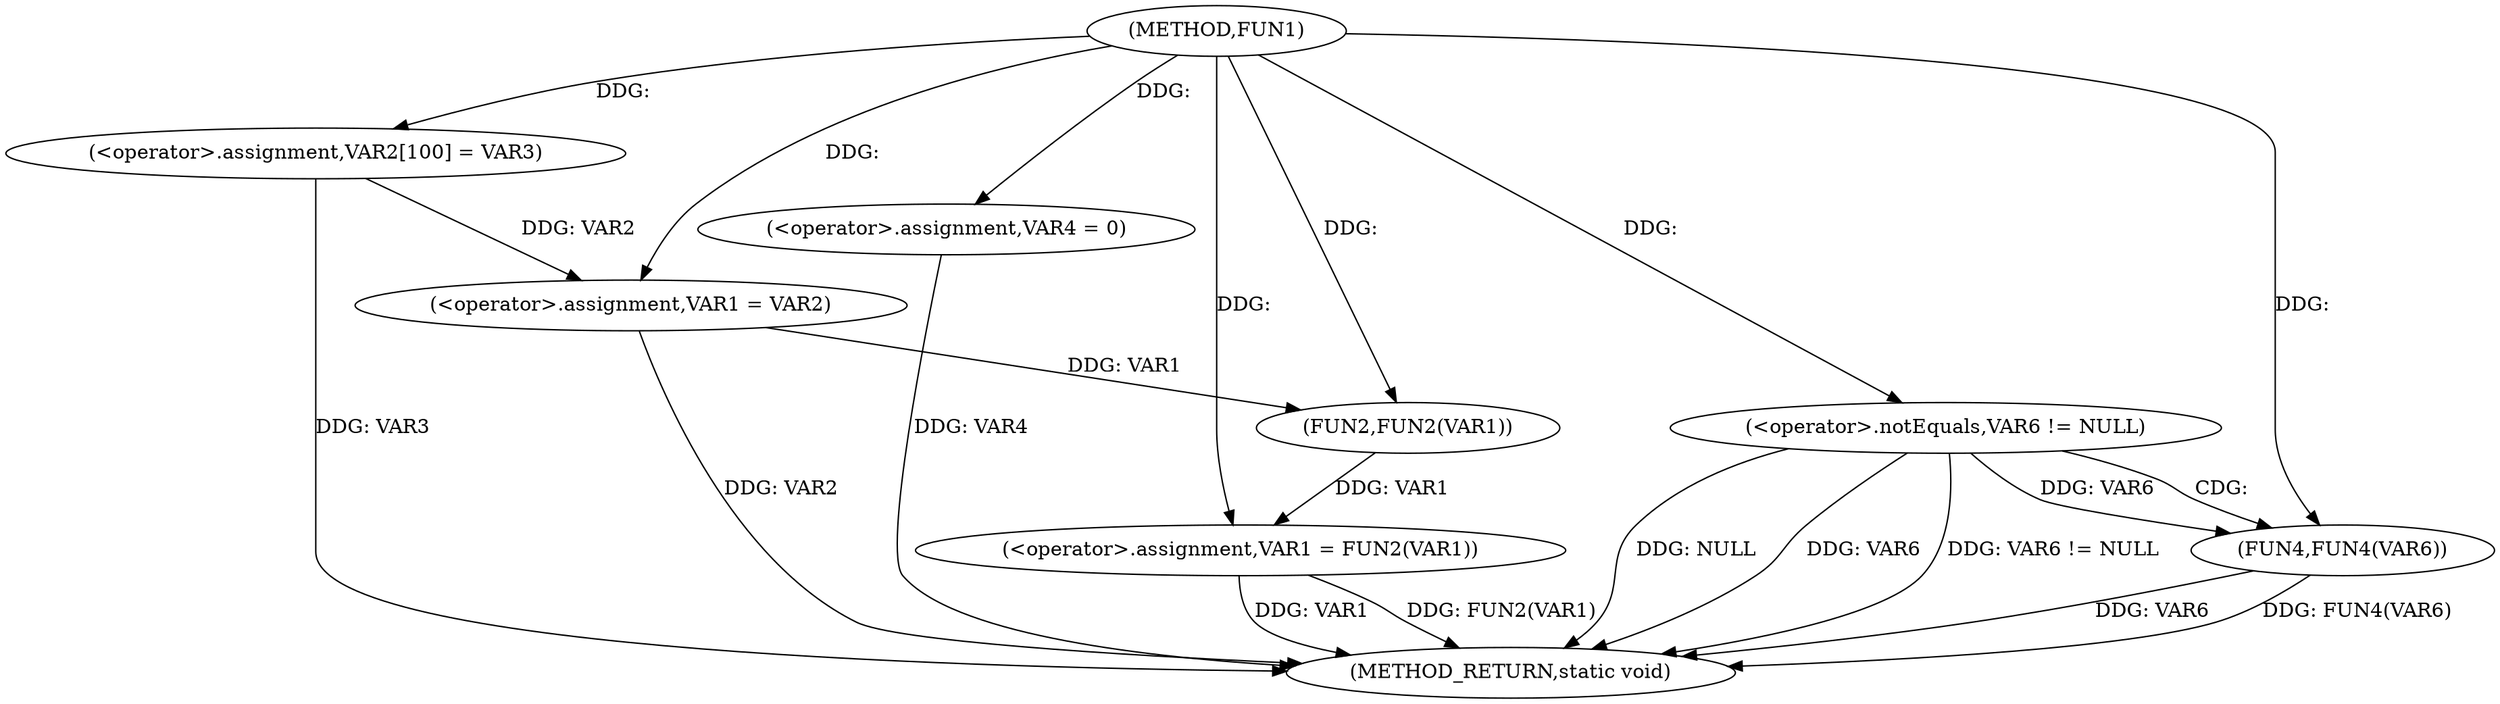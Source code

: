 digraph FUN1 {  
"1000100" [label = "(METHOD,FUN1)" ]
"1000126" [label = "(METHOD_RETURN,static void)" ]
"1000104" [label = "(<operator>.assignment,VAR2[100] = VAR3)" ]
"1000107" [label = "(<operator>.assignment,VAR1 = VAR2)" ]
"1000110" [label = "(<operator>.assignment,VAR4 = 0)" ]
"1000113" [label = "(<operator>.assignment,VAR1 = FUN2(VAR1))" ]
"1000115" [label = "(FUN2,FUN2(VAR1))" ]
"1000120" [label = "(<operator>.notEquals,VAR6 != NULL)" ]
"1000124" [label = "(FUN4,FUN4(VAR6))" ]
  "1000124" -> "1000126"  [ label = "DDG: VAR6"] 
  "1000113" -> "1000126"  [ label = "DDG: VAR1"] 
  "1000120" -> "1000126"  [ label = "DDG: NULL"] 
  "1000110" -> "1000126"  [ label = "DDG: VAR4"] 
  "1000124" -> "1000126"  [ label = "DDG: FUN4(VAR6)"] 
  "1000113" -> "1000126"  [ label = "DDG: FUN2(VAR1)"] 
  "1000120" -> "1000126"  [ label = "DDG: VAR6"] 
  "1000120" -> "1000126"  [ label = "DDG: VAR6 != NULL"] 
  "1000104" -> "1000126"  [ label = "DDG: VAR3"] 
  "1000107" -> "1000126"  [ label = "DDG: VAR2"] 
  "1000100" -> "1000104"  [ label = "DDG: "] 
  "1000104" -> "1000107"  [ label = "DDG: VAR2"] 
  "1000100" -> "1000107"  [ label = "DDG: "] 
  "1000100" -> "1000110"  [ label = "DDG: "] 
  "1000115" -> "1000113"  [ label = "DDG: VAR1"] 
  "1000100" -> "1000113"  [ label = "DDG: "] 
  "1000107" -> "1000115"  [ label = "DDG: VAR1"] 
  "1000100" -> "1000115"  [ label = "DDG: "] 
  "1000100" -> "1000120"  [ label = "DDG: "] 
  "1000120" -> "1000124"  [ label = "DDG: VAR6"] 
  "1000100" -> "1000124"  [ label = "DDG: "] 
  "1000120" -> "1000124"  [ label = "CDG: "] 
}
